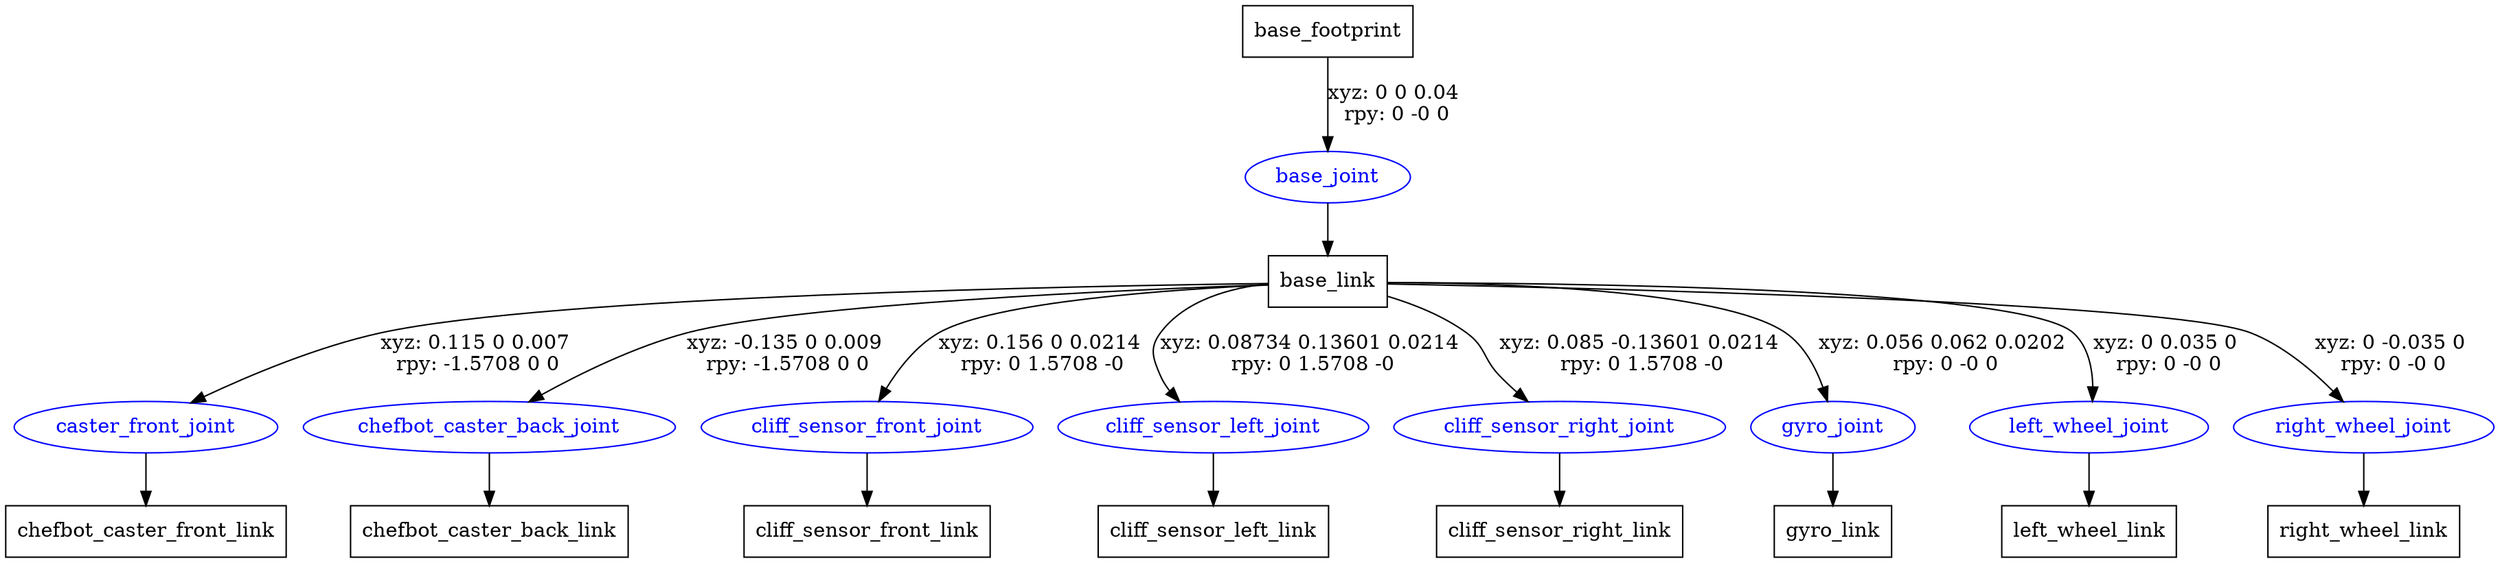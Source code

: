 digraph G {
node [shape=box];
"base_footprint" [label="base_footprint"];
"base_link" [label="base_link"];
"chefbot_caster_front_link" [label="chefbot_caster_front_link"];
"chefbot_caster_back_link" [label="chefbot_caster_back_link"];
"cliff_sensor_front_link" [label="cliff_sensor_front_link"];
"cliff_sensor_left_link" [label="cliff_sensor_left_link"];
"cliff_sensor_right_link" [label="cliff_sensor_right_link"];
"gyro_link" [label="gyro_link"];
"left_wheel_link" [label="left_wheel_link"];
"right_wheel_link" [label="right_wheel_link"];
node [shape=ellipse, color=blue, fontcolor=blue];
"base_footprint" -> "base_joint" [label="xyz: 0 0 0.04 \nrpy: 0 -0 0"]
"base_joint" -> "base_link"
"base_link" -> "caster_front_joint" [label="xyz: 0.115 0 0.007 \nrpy: -1.5708 0 0"]
"caster_front_joint" -> "chefbot_caster_front_link"
"base_link" -> "chefbot_caster_back_joint" [label="xyz: -0.135 0 0.009 \nrpy: -1.5708 0 0"]
"chefbot_caster_back_joint" -> "chefbot_caster_back_link"
"base_link" -> "cliff_sensor_front_joint" [label="xyz: 0.156 0 0.0214 \nrpy: 0 1.5708 -0"]
"cliff_sensor_front_joint" -> "cliff_sensor_front_link"
"base_link" -> "cliff_sensor_left_joint" [label="xyz: 0.08734 0.13601 0.0214 \nrpy: 0 1.5708 -0"]
"cliff_sensor_left_joint" -> "cliff_sensor_left_link"
"base_link" -> "cliff_sensor_right_joint" [label="xyz: 0.085 -0.13601 0.0214 \nrpy: 0 1.5708 -0"]
"cliff_sensor_right_joint" -> "cliff_sensor_right_link"
"base_link" -> "gyro_joint" [label="xyz: 0.056 0.062 0.0202 \nrpy: 0 -0 0"]
"gyro_joint" -> "gyro_link"
"base_link" -> "left_wheel_joint" [label="xyz: 0 0.035 0 \nrpy: 0 -0 0"]
"left_wheel_joint" -> "left_wheel_link"
"base_link" -> "right_wheel_joint" [label="xyz: 0 -0.035 0 \nrpy: 0 -0 0"]
"right_wheel_joint" -> "right_wheel_link"
}
